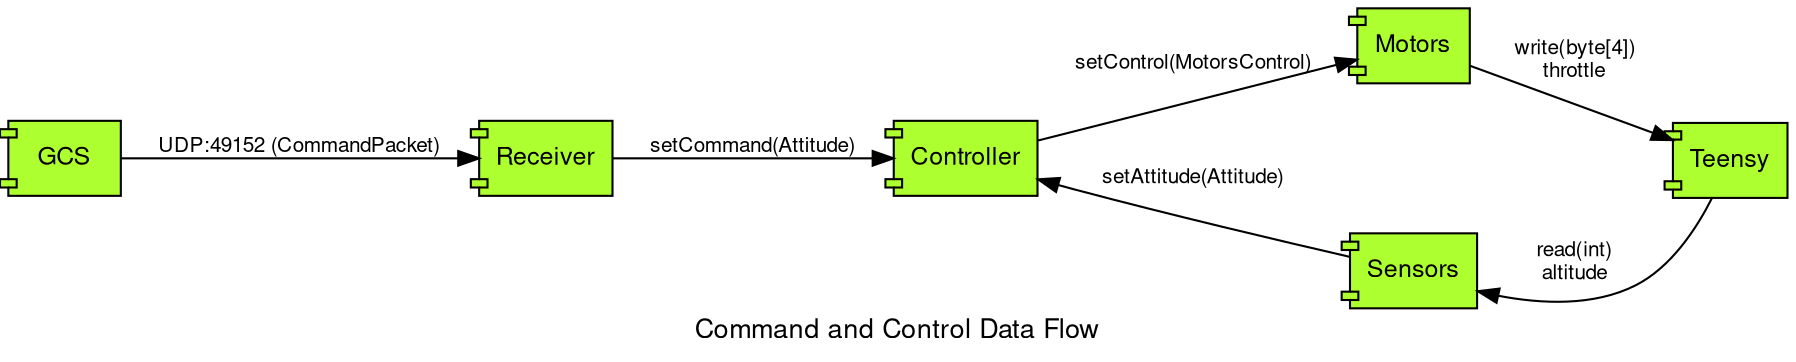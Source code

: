 digraph G {
    // Graph attributes
    rankdir=LR;
    nodesep = 1.0;
    fontname = "Nimbus Sans L";
    fontsize = 13;
    label = "Command and Control Data Flow";

    // Node attributes
    node [ shape="component", fontname = "Nimbus Sans L", fontsize=12, style=filled, fillcolor=greenyellow ];

    // Edge attributes
    edge [ fontname = "Nimbus Sans L", fontsize=10 ];

    // Graph definition
    GCS -> Receiver [ label="UDP:49152 (CommandPacket)" ];
    Receiver -> Controller [ label = "setCommand(Attitude)" ];
    Controller -> Motors [ label = "setControl(MotorsControl)" ];
    Motors -> Teensy [ label = "write(byte[4])\nthrottle" ];
    Sensors -> Teensy [ label = "read(int)\naltitude", dir=back ];
    Controller -> Sensors [ label = "setAttitude(Attitude)", dir=back ];
}

